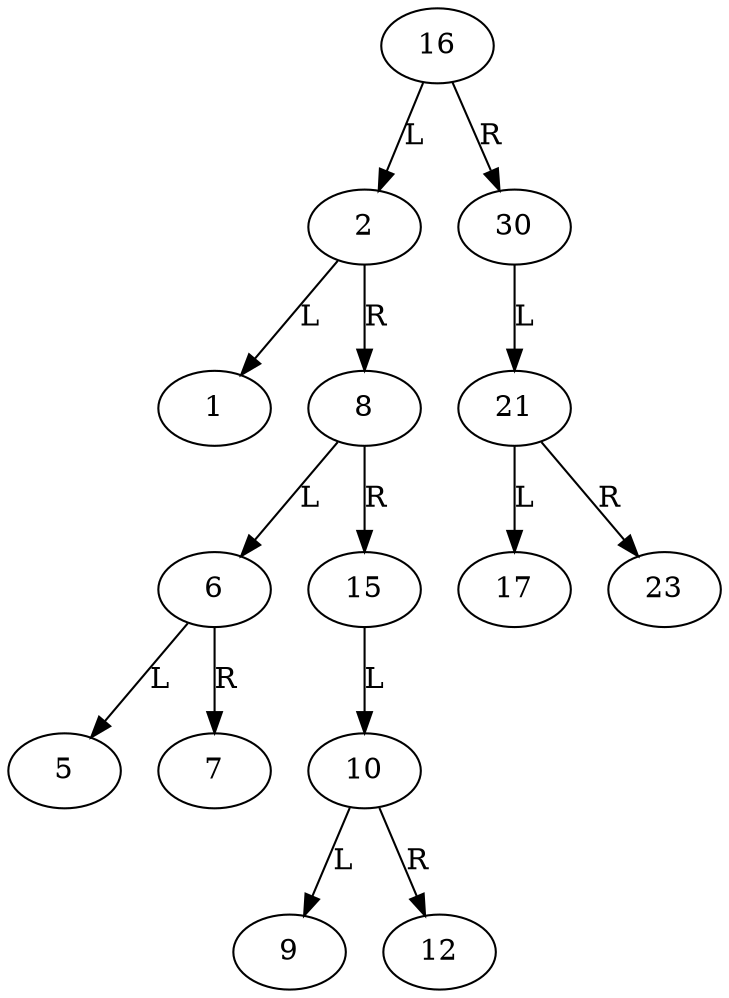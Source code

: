 digraph G {
    16 [label="16"];
    16 -> 2 [label="L"];
    2 [label="2"];
    2 -> 1 [label="L"];
    1 [label="1"];
    2 -> 8 [label="R"];
    8 [label="8"];
    8 -> 6 [label="L"];
    6 [label="6"];
    6 -> 5 [label="L"];
    5 [label="5"];
    6 -> 7 [label="R"];
    7 [label="7"];
    8 -> 15 [label="R"];
    15 [label="15"];
    15 -> 10 [label="L"];
    10 [label="10"];
    10 -> 9 [label="L"];
    9 [label="9"];
    10 -> 12 [label="R"];
    12 [label="12"];
    16 -> 30 [label="R"];
    30 [label="30"];
    30 -> 21 [label="L"];
    21 [label="21"];
    21 -> 17 [label="L"];
    17 [label="17"];
    21 -> 23 [label="R"];
    23 [label="23"];
}
